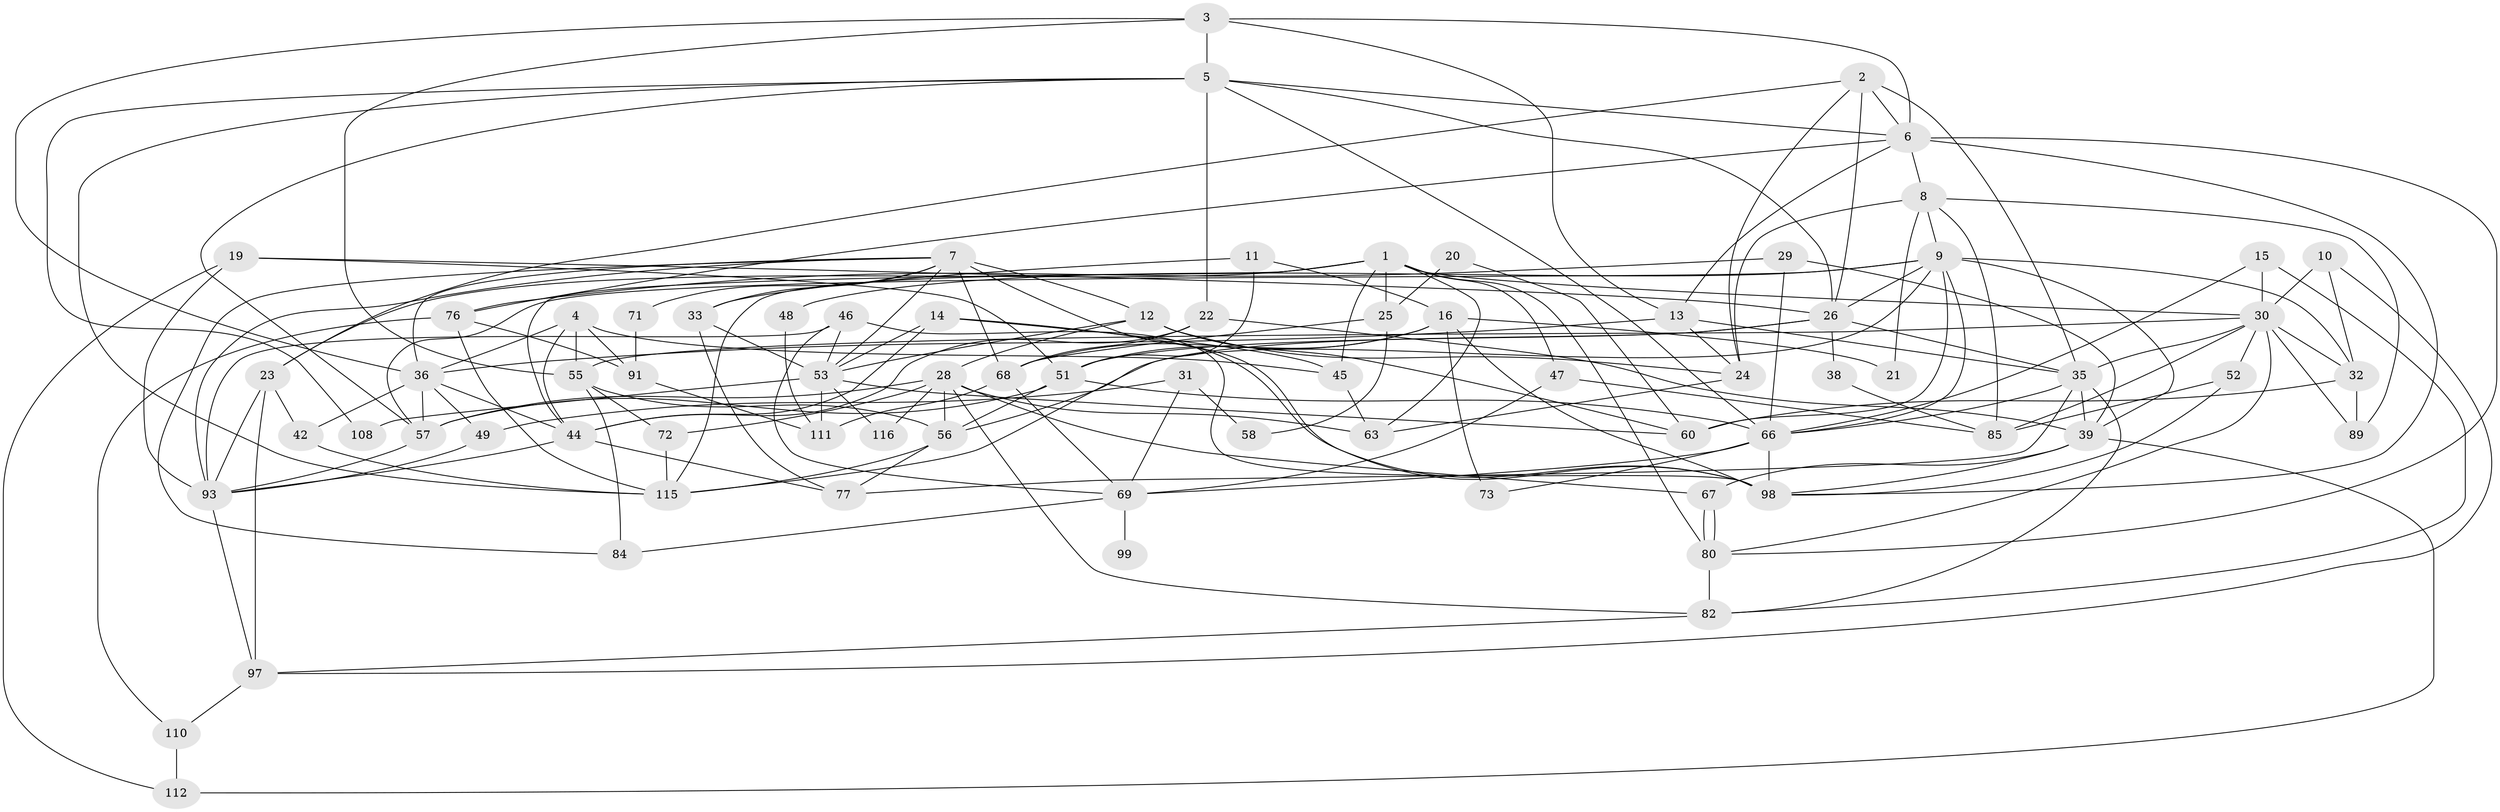 // Generated by graph-tools (version 1.1) at 2025/52/02/27/25 19:52:07]
// undirected, 75 vertices, 185 edges
graph export_dot {
graph [start="1"]
  node [color=gray90,style=filled];
  1 [super="+27"];
  2 [super="+88"];
  3 [super="+95"];
  4;
  5 [super="+106"];
  6 [super="+17"];
  7 [super="+37"];
  8 [super="+18"];
  9 [super="+87"];
  10;
  11;
  12 [super="+43"];
  13 [super="+40"];
  14;
  15 [super="+104"];
  16 [super="+54"];
  19;
  20;
  21;
  22;
  23 [super="+62"];
  24 [super="+41"];
  25;
  26 [super="+103"];
  28 [super="+34"];
  29;
  30 [super="+90"];
  31;
  32 [super="+92"];
  33 [super="+81"];
  35 [super="+65"];
  36 [super="+94"];
  38;
  39 [super="+61"];
  42;
  44 [super="+64"];
  45 [super="+50"];
  46;
  47;
  48;
  49;
  51 [super="+78"];
  52;
  53 [super="+101"];
  55 [super="+114"];
  56 [super="+100"];
  57 [super="+59"];
  58;
  60 [super="+75"];
  63;
  66 [super="+70"];
  67;
  68 [super="+83"];
  69 [super="+74"];
  71;
  72 [super="+86"];
  73;
  76 [super="+79"];
  77;
  80 [super="+107"];
  82 [super="+96"];
  84;
  85 [super="+109"];
  89;
  91;
  93 [super="+105"];
  97 [super="+102"];
  98 [super="+113"];
  99;
  108;
  110;
  111;
  112;
  115;
  116;
  1 -- 30;
  1 -- 25;
  1 -- 44;
  1 -- 45;
  1 -- 47;
  1 -- 115;
  1 -- 63;
  1 -- 23;
  1 -- 80;
  2 -- 35;
  2 -- 23;
  2 -- 26;
  2 -- 24;
  2 -- 6;
  3 -- 5;
  3 -- 36;
  3 -- 55;
  3 -- 6;
  3 -- 13;
  4 -- 36;
  4 -- 91;
  4 -- 44;
  4 -- 55;
  4 -- 45;
  5 -- 22;
  5 -- 57;
  5 -- 108;
  5 -- 66;
  5 -- 6;
  5 -- 26;
  5 -- 115;
  6 -- 80;
  6 -- 98;
  6 -- 8;
  6 -- 76;
  6 -- 13;
  7 -- 53;
  7 -- 71;
  7 -- 84;
  7 -- 33;
  7 -- 12;
  7 -- 68;
  7 -- 98;
  7 -- 93;
  7 -- 36;
  8 -- 24;
  8 -- 89;
  8 -- 21;
  8 -- 9;
  8 -- 85;
  9 -- 39;
  9 -- 57;
  9 -- 26;
  9 -- 32;
  9 -- 48;
  9 -- 66;
  9 -- 56;
  9 -- 60;
  10 -- 30;
  10 -- 32;
  10 -- 97;
  11 -- 51;
  11 -- 33;
  11 -- 16;
  12 -- 24;
  12 -- 53;
  12 -- 60;
  12 -- 28;
  13 -- 24;
  13 -- 35;
  13 -- 36;
  14 -- 44;
  14 -- 98;
  14 -- 53;
  14 -- 45;
  15 -- 66;
  15 -- 82;
  15 -- 30;
  16 -- 21;
  16 -- 73;
  16 -- 68;
  16 -- 98;
  16 -- 51;
  19 -- 26;
  19 -- 112;
  19 -- 51;
  19 -- 93;
  20 -- 25;
  20 -- 60;
  22 -- 44;
  22 -- 39;
  22 -- 68;
  23 -- 93;
  23 -- 42;
  23 -- 97;
  24 -- 63;
  25 -- 68;
  25 -- 58;
  26 -- 115;
  26 -- 35;
  26 -- 38 [weight=2];
  26 -- 51;
  28 -- 56 [weight=2];
  28 -- 63;
  28 -- 116;
  28 -- 67;
  28 -- 57;
  28 -- 72;
  28 -- 82;
  29 -- 66;
  29 -- 39;
  29 -- 76;
  30 -- 52;
  30 -- 80;
  30 -- 32;
  30 -- 35;
  30 -- 55;
  30 -- 89;
  30 -- 85;
  31 -- 49;
  31 -- 69;
  31 -- 58;
  32 -- 60 [weight=2];
  32 -- 89;
  33 -- 77;
  33 -- 53;
  35 -- 39;
  35 -- 82;
  35 -- 66;
  35 -- 77;
  36 -- 42;
  36 -- 44;
  36 -- 49;
  36 -- 57;
  38 -- 85;
  39 -- 67;
  39 -- 98;
  39 -- 112;
  42 -- 115;
  44 -- 77;
  44 -- 93;
  45 -- 63;
  46 -- 69;
  46 -- 53;
  46 -- 93;
  46 -- 98;
  47 -- 69;
  47 -- 85;
  48 -- 111;
  49 -- 93;
  51 -- 57;
  51 -- 66;
  51 -- 56;
  52 -- 98;
  52 -- 85;
  53 -- 116;
  53 -- 108;
  53 -- 111;
  53 -- 60;
  55 -- 84;
  55 -- 72;
  55 -- 56;
  56 -- 115;
  56 -- 77;
  57 -- 93;
  66 -- 73;
  66 -- 69;
  66 -- 98;
  67 -- 80;
  67 -- 80;
  68 -- 111;
  68 -- 69;
  69 -- 84;
  69 -- 99 [weight=2];
  71 -- 91;
  72 -- 115;
  76 -- 110;
  76 -- 115;
  76 -- 91;
  80 -- 82;
  82 -- 97;
  91 -- 111;
  93 -- 97;
  97 -- 110;
  110 -- 112;
}
